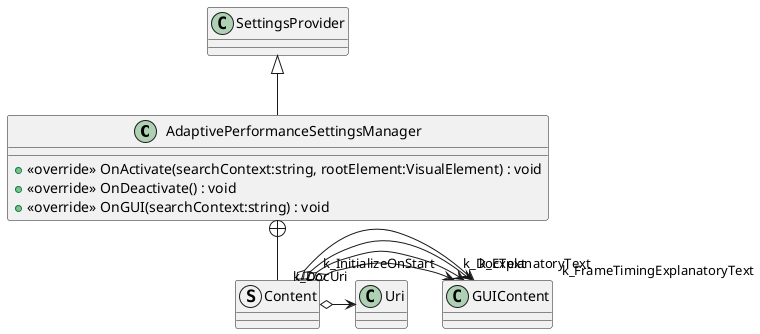 @startuml
class AdaptivePerformanceSettingsManager {
    + <<override>> OnActivate(searchContext:string, rootElement:VisualElement) : void
    + <<override>> OnDeactivate() : void
    + <<override>> OnGUI(searchContext:string) : void
}
struct Content {
}
SettingsProvider <|-- AdaptivePerformanceSettingsManager
AdaptivePerformanceSettingsManager +-- Content
Content o-> "k_InitializeOnStart" GUIContent
Content o-> "k_DocText" GUIContent
Content o-> "k_DocUri" Uri
Content o-> "k_ExplanatoryText" GUIContent
Content o-> "k_FrameTimingExplanatoryText" GUIContent
@enduml
